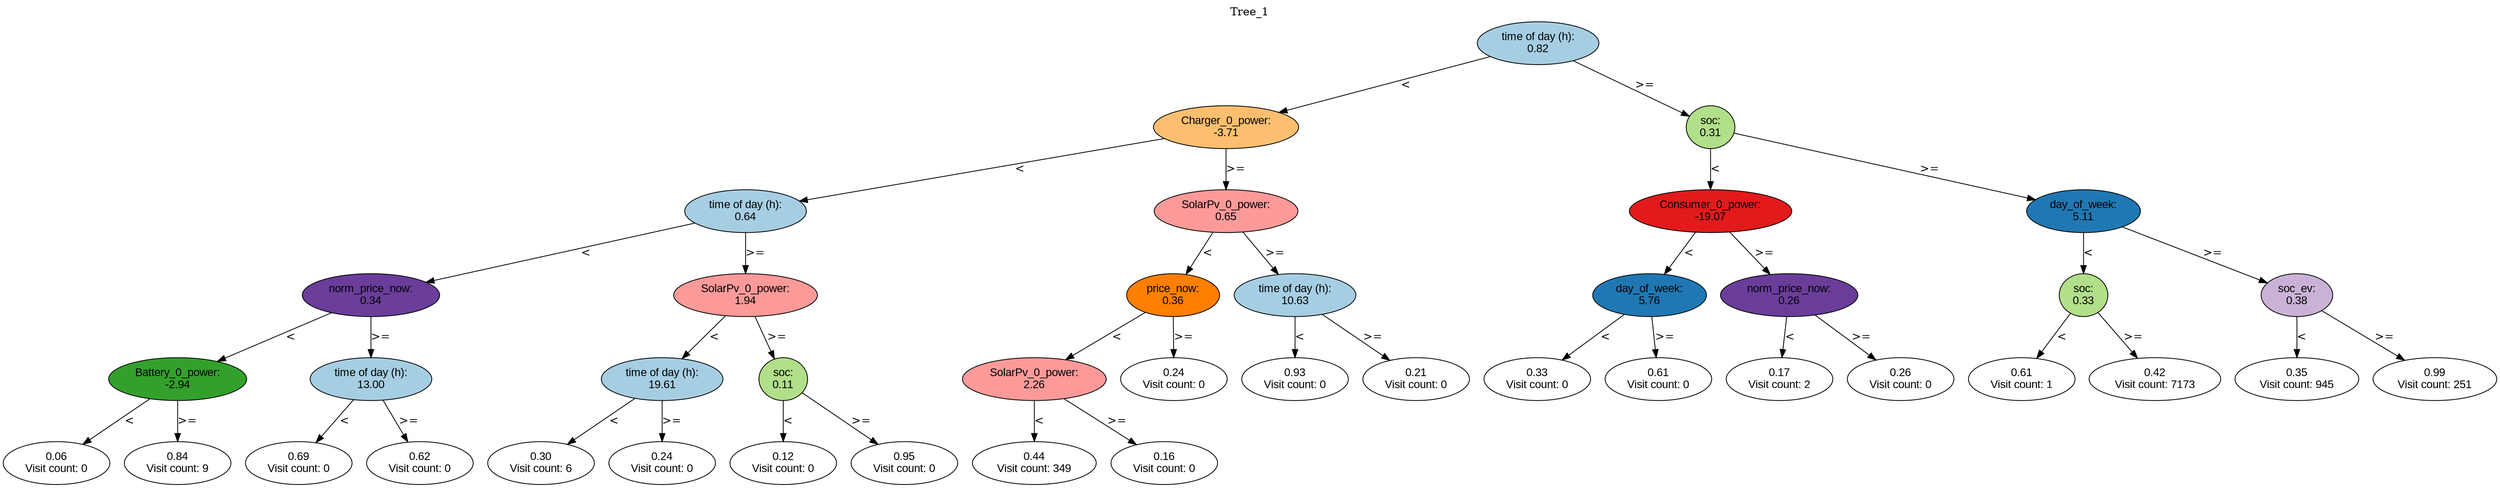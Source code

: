 digraph BST {
    node [fontname="Arial" style=filled colorscheme=paired12];
    0 [ label = "time of day (h):
0.82" fillcolor=1];
    1 [ label = "Charger_0_power:
-3.71" fillcolor=7];
    2 [ label = "time of day (h):
0.64" fillcolor=1];
    3 [ label = "norm_price_now:
0.34" fillcolor=10];
    4 [ label = "Battery_0_power:
-2.94" fillcolor=4];
    5 [ label = "0.06
Visit count: 0" fillcolor=white];
    6 [ label = "0.84
Visit count: 9" fillcolor=white];
    7 [ label = "time of day (h):
13.00" fillcolor=1];
    8 [ label = "0.69
Visit count: 0" fillcolor=white];
    9 [ label = "0.62
Visit count: 0" fillcolor=white];
    10 [ label = "SolarPv_0_power:
1.94" fillcolor=5];
    11 [ label = "time of day (h):
19.61" fillcolor=1];
    12 [ label = "0.30
Visit count: 6" fillcolor=white];
    13 [ label = "0.24
Visit count: 0" fillcolor=white];
    14 [ label = "soc:
0.11" fillcolor=3];
    15 [ label = "0.12
Visit count: 0" fillcolor=white];
    16 [ label = "0.95
Visit count: 0" fillcolor=white];
    17 [ label = "SolarPv_0_power:
0.65" fillcolor=5];
    18 [ label = "price_now:
0.36" fillcolor=8];
    19 [ label = "SolarPv_0_power:
2.26" fillcolor=5];
    20 [ label = "0.44
Visit count: 349" fillcolor=white];
    21 [ label = "0.16
Visit count: 0" fillcolor=white];
    22 [ label = "0.24
Visit count: 0" fillcolor=white];
    23 [ label = "time of day (h):
10.63" fillcolor=1];
    24 [ label = "0.93
Visit count: 0" fillcolor=white];
    25 [ label = "0.21
Visit count: 0" fillcolor=white];
    26 [ label = "soc:
0.31" fillcolor=3];
    27 [ label = "Consumer_0_power:
-19.07" fillcolor=6];
    28 [ label = "day_of_week:
5.76" fillcolor=2];
    29 [ label = "0.33
Visit count: 0" fillcolor=white];
    30 [ label = "0.61
Visit count: 0" fillcolor=white];
    31 [ label = "norm_price_now:
0.26" fillcolor=10];
    32 [ label = "0.17
Visit count: 2" fillcolor=white];
    33 [ label = "0.26
Visit count: 0" fillcolor=white];
    34 [ label = "day_of_week:
5.11" fillcolor=2];
    35 [ label = "soc:
0.33" fillcolor=3];
    36 [ label = "0.61
Visit count: 1" fillcolor=white];
    37 [ label = "0.42
Visit count: 7173" fillcolor=white];
    38 [ label = "soc_ev:
0.38" fillcolor=9];
    39 [ label = "0.35
Visit count: 945" fillcolor=white];
    40 [ label = "0.99
Visit count: 251" fillcolor=white];

    0  -> 1[ label = "<"];
    0  -> 26[ label = ">="];
    1  -> 2[ label = "<"];
    1  -> 17[ label = ">="];
    2  -> 3[ label = "<"];
    2  -> 10[ label = ">="];
    3  -> 4[ label = "<"];
    3  -> 7[ label = ">="];
    4  -> 5[ label = "<"];
    4  -> 6[ label = ">="];
    7  -> 8[ label = "<"];
    7  -> 9[ label = ">="];
    10  -> 11[ label = "<"];
    10  -> 14[ label = ">="];
    11  -> 12[ label = "<"];
    11  -> 13[ label = ">="];
    14  -> 15[ label = "<"];
    14  -> 16[ label = ">="];
    17  -> 18[ label = "<"];
    17  -> 23[ label = ">="];
    18  -> 19[ label = "<"];
    18  -> 22[ label = ">="];
    19  -> 20[ label = "<"];
    19  -> 21[ label = ">="];
    23  -> 24[ label = "<"];
    23  -> 25[ label = ">="];
    26  -> 27[ label = "<"];
    26  -> 34[ label = ">="];
    27  -> 28[ label = "<"];
    27  -> 31[ label = ">="];
    28  -> 29[ label = "<"];
    28  -> 30[ label = ">="];
    31  -> 32[ label = "<"];
    31  -> 33[ label = ">="];
    34  -> 35[ label = "<"];
    34  -> 38[ label = ">="];
    35  -> 36[ label = "<"];
    35  -> 37[ label = ">="];
    38  -> 39[ label = "<"];
    38  -> 40[ label = ">="];

    labelloc="t";
    label="Tree_1";
}
